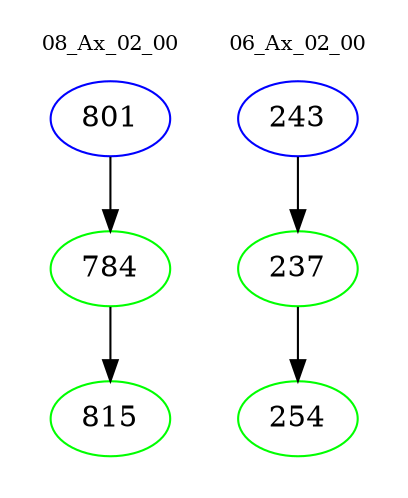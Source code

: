 digraph{
subgraph cluster_0 {
color = white
label = "08_Ax_02_00";
fontsize=10;
T0_801 [label="801", color="blue"]
T0_801 -> T0_784 [color="black"]
T0_784 [label="784", color="green"]
T0_784 -> T0_815 [color="black"]
T0_815 [label="815", color="green"]
}
subgraph cluster_1 {
color = white
label = "06_Ax_02_00";
fontsize=10;
T1_243 [label="243", color="blue"]
T1_243 -> T1_237 [color="black"]
T1_237 [label="237", color="green"]
T1_237 -> T1_254 [color="black"]
T1_254 [label="254", color="green"]
}
}
